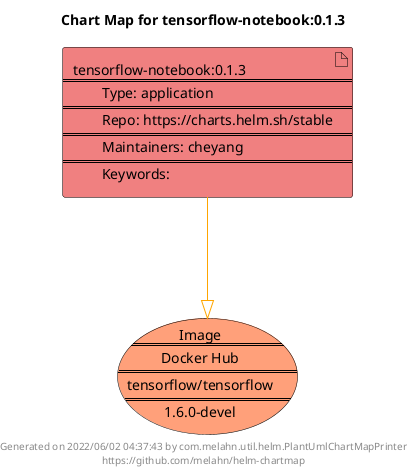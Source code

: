 @startuml
skinparam linetype ortho
skinparam backgroundColor white
skinparam usecaseBorderColor black
skinparam usecaseArrowColor LightSlateGray
skinparam artifactBorderColor black
skinparam artifactArrowColor LightSlateGray

title Chart Map for tensorflow-notebook:0.1.3

'There is one referenced Helm Chart
artifact "tensorflow-notebook:0.1.3\n====\n\tType: application\n====\n\tRepo: https://charts.helm.sh/stable\n====\n\tMaintainers: cheyang\n====\n\tKeywords: " as tensorflow_notebook_0_1_3 #LightCoral

'There is one referenced Docker Image
usecase "Image\n====\nDocker Hub\n====\ntensorflow/tensorflow\n====\n1.6.0-devel" as tensorflow_tensorflow_1_6_0_devel #LightSalmon

'Chart Dependencies
tensorflow_notebook_0_1_3--[#orange]-|>tensorflow_tensorflow_1_6_0_devel

center footer Generated on 2022/06/02 04:37:43 by com.melahn.util.helm.PlantUmlChartMapPrinter\nhttps://github.com/melahn/helm-chartmap
@enduml
